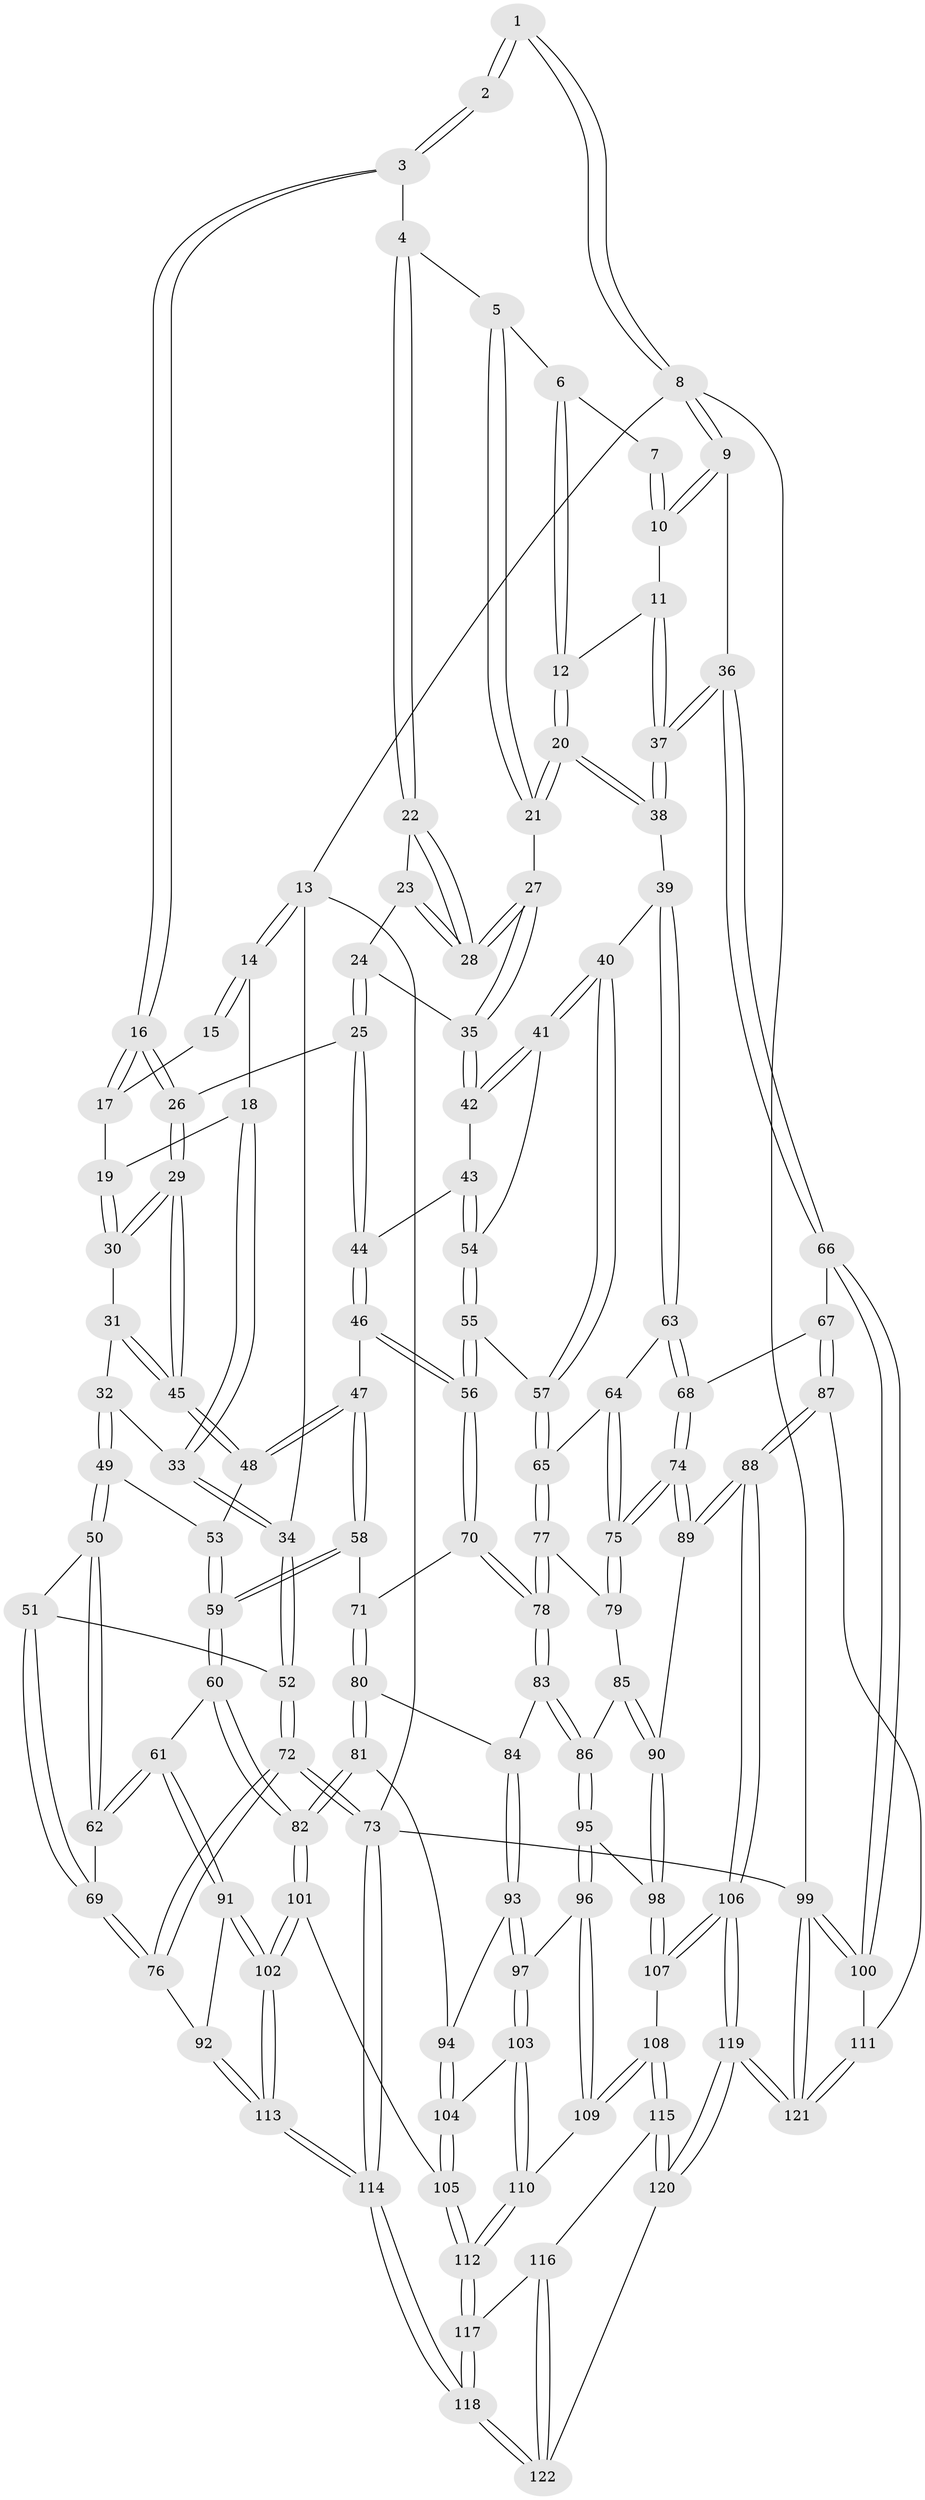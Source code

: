 // coarse degree distribution, {4: 0.47435897435897434, 5: 0.34615384615384615, 6: 0.0641025641025641, 2: 0.02564102564102564, 3: 0.08974358974358974}
// Generated by graph-tools (version 1.1) at 2025/42/03/06/25 10:42:27]
// undirected, 122 vertices, 302 edges
graph export_dot {
graph [start="1"]
  node [color=gray90,style=filled];
  1 [pos="+0.8669672773845459+0"];
  2 [pos="+0.5365325635654766+0"];
  3 [pos="+0.5722970618506731+0"];
  4 [pos="+0.6104122435402164+0.036329677201094514"];
  5 [pos="+0.6456029657222062+0.05960494099686089"];
  6 [pos="+0.7443412320630547+0.0464156552939994"];
  7 [pos="+0.863265177181355+0"];
  8 [pos="+1+0"];
  9 [pos="+1+0.1980063887537609"];
  10 [pos="+0.8638076656550662+0.10275605817360091"];
  11 [pos="+0.8108366421216747+0.14953747939954745"];
  12 [pos="+0.8052227893581547+0.15267076314216396"];
  13 [pos="+0+0"];
  14 [pos="+0+0"];
  15 [pos="+0.4378422488840188+0"];
  16 [pos="+0.4755538344964398+0.1521668685676027"];
  17 [pos="+0.3962790560758933+0.004118499749253253"];
  18 [pos="+0.2551062182480954+0.09593425738546442"];
  19 [pos="+0.3535935101315704+0.0907359640624146"];
  20 [pos="+0.7774053904555395+0.18064698286316985"];
  21 [pos="+0.7347040294811144+0.17508880210716876"];
  22 [pos="+0.5945217551414561+0.10219843055963654"];
  23 [pos="+0.5772710033850907+0.13558051479787922"];
  24 [pos="+0.545528213211665+0.18179333217464227"];
  25 [pos="+0.5017121412732831+0.2076695421591253"];
  26 [pos="+0.47235385630693666+0.19895799495777286"];
  27 [pos="+0.6698483219021848+0.2056163481031532"];
  28 [pos="+0.6672468083263382+0.20260755581087647"];
  29 [pos="+0.44072726426201475+0.20855078684807507"];
  30 [pos="+0.37239462938919826+0.16216448392318222"];
  31 [pos="+0.25423879307801717+0.2113257944180137"];
  32 [pos="+0.2438955094993898+0.21175987262185567"];
  33 [pos="+0.24064083810651804+0.18955073506630768"];
  34 [pos="+0+0"];
  35 [pos="+0.6664184206194015+0.20866592480869423"];
  36 [pos="+1+0.3687649804568175"];
  37 [pos="+1+0.33881704368053245"];
  38 [pos="+0.798325252210024+0.2821176097758784"];
  39 [pos="+0.7725601890866669+0.32464251134230687"];
  40 [pos="+0.693696579913925+0.3247103148834232"];
  41 [pos="+0.6496962873350064+0.27773927902018525"];
  42 [pos="+0.6557725376318954+0.2319988740351502"];
  43 [pos="+0.5342406683829778+0.24768182592274854"];
  44 [pos="+0.5257905065604399+0.24295325293834724"];
  45 [pos="+0.39425555157425146+0.2944815835176275"];
  46 [pos="+0.5011475717307141+0.3717308961148959"];
  47 [pos="+0.4514581565220122+0.36468120942602306"];
  48 [pos="+0.39291331366985766+0.3041093339189205"];
  49 [pos="+0.18173222040839207+0.28612779963758284"];
  50 [pos="+0.17064134135189507+0.2917334004589851"];
  51 [pos="+0.056984182526380336+0.25992670414908237"];
  52 [pos="+0+0.11829946581820626"];
  53 [pos="+0.3375468182965923+0.34335132679948716"];
  54 [pos="+0.5942461568332317+0.30463634993045513"];
  55 [pos="+0.5814294329536919+0.3981101006141327"];
  56 [pos="+0.5522686326694365+0.4087709368247331"];
  57 [pos="+0.6259334093789571+0.4066791861512196"];
  58 [pos="+0.4247386715279538+0.41256601827643624"];
  59 [pos="+0.31562272998753044+0.48946237998150155"];
  60 [pos="+0.29923829885443887+0.5220565829438821"];
  61 [pos="+0.28640689326987995+0.5223477285124495"];
  62 [pos="+0.19884806240913191+0.4667550581251656"];
  63 [pos="+0.7796720168713459+0.38604594641030493"];
  64 [pos="+0.7196040172688287+0.4311755848426677"];
  65 [pos="+0.6484768771767244+0.4269659373301435"];
  66 [pos="+1+0.4224186430402271"];
  67 [pos="+0.9073606055503429+0.46820467598540233"];
  68 [pos="+0.8736119662722938+0.4717288680264022"];
  69 [pos="+0.06865700212071779+0.5040054560757379"];
  70 [pos="+0.5480114329343028+0.4207079204900682"];
  71 [pos="+0.47481755059979536+0.4796706398029199"];
  72 [pos="+0+0.5796944551834441"];
  73 [pos="+0+1"];
  74 [pos="+0.7739375429347491+0.5678844983531204"];
  75 [pos="+0.7441853039354777+0.5353124327456013"];
  76 [pos="+0+0.5775347754582938"];
  77 [pos="+0.6523371119576207+0.5008766998353795"];
  78 [pos="+0.566591421463158+0.5096254578659376"];
  79 [pos="+0.6536433327518575+0.5031804437165323"];
  80 [pos="+0.45386933309034694+0.5164386253815595"];
  81 [pos="+0.3526290174415026+0.5523100667616956"];
  82 [pos="+0.33916288542967027+0.5498784858425536"];
  83 [pos="+0.5597851734515934+0.5361876803152078"];
  84 [pos="+0.525886693249974+0.5559106423698549"];
  85 [pos="+0.6320674687022829+0.562845390448937"];
  86 [pos="+0.6079278408871022+0.5697583230256136"];
  87 [pos="+0.858164287634155+0.7548558626732098"];
  88 [pos="+0.808287462094143+0.7510097461360625"];
  89 [pos="+0.7706509451412064+0.5875258115353013"];
  90 [pos="+0.6723433524822784+0.5887861357696939"];
  91 [pos="+0.1763392209262198+0.6755407618120595"];
  92 [pos="+0.07678091824253017+0.6513409128705537"];
  93 [pos="+0.5217838360033388+0.5935207272926479"];
  94 [pos="+0.41494078026293585+0.6077354196714678"];
  95 [pos="+0.5895259643663384+0.6461886093787047"];
  96 [pos="+0.5738832142296864+0.6514298102050357"];
  97 [pos="+0.5412524074667237+0.6474212676540095"];
  98 [pos="+0.6265594230940877+0.6560197019836155"];
  99 [pos="+1+1"];
  100 [pos="+1+0.7558015676092058"];
  101 [pos="+0.33581023301848645+0.7604189238238385"];
  102 [pos="+0.2264720956446215+0.7855528115116744"];
  103 [pos="+0.5032363195580787+0.6769718337142806"];
  104 [pos="+0.4247512236652214+0.6242289490389394"];
  105 [pos="+0.4032433285805438+0.7841154537657368"];
  106 [pos="+0.7933120780438369+0.7600202839111931"];
  107 [pos="+0.7517112592532287+0.7633115815309216"];
  108 [pos="+0.6353354705770454+0.8127218790307138"];
  109 [pos="+0.5873863652779062+0.7643569184018637"];
  110 [pos="+0.4883868219545643+0.7289837729617151"];
  111 [pos="+0.8787252524216941+0.757587509774792"];
  112 [pos="+0.41307956747825586+0.7903065369508596"];
  113 [pos="+0.041738390358118424+1"];
  114 [pos="+0+1"];
  115 [pos="+0.6275595663880452+0.8231822488506693"];
  116 [pos="+0.5584686801008444+0.852253779764714"];
  117 [pos="+0.42723197578285743+0.8257614377398081"];
  118 [pos="+0.3605091353017647+1"];
  119 [pos="+0.739410489371347+1"];
  120 [pos="+0.6702930093491664+1"];
  121 [pos="+0.8675913571753077+1"];
  122 [pos="+0.4957475183067439+1"];
  1 -- 2;
  1 -- 2;
  1 -- 8;
  1 -- 8;
  2 -- 3;
  2 -- 3;
  3 -- 4;
  3 -- 16;
  3 -- 16;
  4 -- 5;
  4 -- 22;
  4 -- 22;
  5 -- 6;
  5 -- 21;
  5 -- 21;
  6 -- 7;
  6 -- 12;
  6 -- 12;
  7 -- 10;
  7 -- 10;
  8 -- 9;
  8 -- 9;
  8 -- 13;
  8 -- 99;
  9 -- 10;
  9 -- 10;
  9 -- 36;
  10 -- 11;
  11 -- 12;
  11 -- 37;
  11 -- 37;
  12 -- 20;
  12 -- 20;
  13 -- 14;
  13 -- 14;
  13 -- 34;
  13 -- 73;
  14 -- 15;
  14 -- 15;
  14 -- 18;
  15 -- 17;
  16 -- 17;
  16 -- 17;
  16 -- 26;
  16 -- 26;
  17 -- 19;
  18 -- 19;
  18 -- 33;
  18 -- 33;
  19 -- 30;
  19 -- 30;
  20 -- 21;
  20 -- 21;
  20 -- 38;
  20 -- 38;
  21 -- 27;
  22 -- 23;
  22 -- 28;
  22 -- 28;
  23 -- 24;
  23 -- 28;
  23 -- 28;
  24 -- 25;
  24 -- 25;
  24 -- 35;
  25 -- 26;
  25 -- 44;
  25 -- 44;
  26 -- 29;
  26 -- 29;
  27 -- 28;
  27 -- 28;
  27 -- 35;
  27 -- 35;
  29 -- 30;
  29 -- 30;
  29 -- 45;
  29 -- 45;
  30 -- 31;
  31 -- 32;
  31 -- 45;
  31 -- 45;
  32 -- 33;
  32 -- 49;
  32 -- 49;
  33 -- 34;
  33 -- 34;
  34 -- 52;
  34 -- 52;
  35 -- 42;
  35 -- 42;
  36 -- 37;
  36 -- 37;
  36 -- 66;
  36 -- 66;
  37 -- 38;
  37 -- 38;
  38 -- 39;
  39 -- 40;
  39 -- 63;
  39 -- 63;
  40 -- 41;
  40 -- 41;
  40 -- 57;
  40 -- 57;
  41 -- 42;
  41 -- 42;
  41 -- 54;
  42 -- 43;
  43 -- 44;
  43 -- 54;
  43 -- 54;
  44 -- 46;
  44 -- 46;
  45 -- 48;
  45 -- 48;
  46 -- 47;
  46 -- 56;
  46 -- 56;
  47 -- 48;
  47 -- 48;
  47 -- 58;
  47 -- 58;
  48 -- 53;
  49 -- 50;
  49 -- 50;
  49 -- 53;
  50 -- 51;
  50 -- 62;
  50 -- 62;
  51 -- 52;
  51 -- 69;
  51 -- 69;
  52 -- 72;
  52 -- 72;
  53 -- 59;
  53 -- 59;
  54 -- 55;
  54 -- 55;
  55 -- 56;
  55 -- 56;
  55 -- 57;
  56 -- 70;
  56 -- 70;
  57 -- 65;
  57 -- 65;
  58 -- 59;
  58 -- 59;
  58 -- 71;
  59 -- 60;
  59 -- 60;
  60 -- 61;
  60 -- 82;
  60 -- 82;
  61 -- 62;
  61 -- 62;
  61 -- 91;
  61 -- 91;
  62 -- 69;
  63 -- 64;
  63 -- 68;
  63 -- 68;
  64 -- 65;
  64 -- 75;
  64 -- 75;
  65 -- 77;
  65 -- 77;
  66 -- 67;
  66 -- 100;
  66 -- 100;
  67 -- 68;
  67 -- 87;
  67 -- 87;
  68 -- 74;
  68 -- 74;
  69 -- 76;
  69 -- 76;
  70 -- 71;
  70 -- 78;
  70 -- 78;
  71 -- 80;
  71 -- 80;
  72 -- 73;
  72 -- 73;
  72 -- 76;
  72 -- 76;
  73 -- 114;
  73 -- 114;
  73 -- 99;
  74 -- 75;
  74 -- 75;
  74 -- 89;
  74 -- 89;
  75 -- 79;
  75 -- 79;
  76 -- 92;
  77 -- 78;
  77 -- 78;
  77 -- 79;
  78 -- 83;
  78 -- 83;
  79 -- 85;
  80 -- 81;
  80 -- 81;
  80 -- 84;
  81 -- 82;
  81 -- 82;
  81 -- 94;
  82 -- 101;
  82 -- 101;
  83 -- 84;
  83 -- 86;
  83 -- 86;
  84 -- 93;
  84 -- 93;
  85 -- 86;
  85 -- 90;
  85 -- 90;
  86 -- 95;
  86 -- 95;
  87 -- 88;
  87 -- 88;
  87 -- 111;
  88 -- 89;
  88 -- 89;
  88 -- 106;
  88 -- 106;
  89 -- 90;
  90 -- 98;
  90 -- 98;
  91 -- 92;
  91 -- 102;
  91 -- 102;
  92 -- 113;
  92 -- 113;
  93 -- 94;
  93 -- 97;
  93 -- 97;
  94 -- 104;
  94 -- 104;
  95 -- 96;
  95 -- 96;
  95 -- 98;
  96 -- 97;
  96 -- 109;
  96 -- 109;
  97 -- 103;
  97 -- 103;
  98 -- 107;
  98 -- 107;
  99 -- 100;
  99 -- 100;
  99 -- 121;
  99 -- 121;
  100 -- 111;
  101 -- 102;
  101 -- 102;
  101 -- 105;
  102 -- 113;
  102 -- 113;
  103 -- 104;
  103 -- 110;
  103 -- 110;
  104 -- 105;
  104 -- 105;
  105 -- 112;
  105 -- 112;
  106 -- 107;
  106 -- 107;
  106 -- 119;
  106 -- 119;
  107 -- 108;
  108 -- 109;
  108 -- 109;
  108 -- 115;
  108 -- 115;
  109 -- 110;
  110 -- 112;
  110 -- 112;
  111 -- 121;
  111 -- 121;
  112 -- 117;
  112 -- 117;
  113 -- 114;
  113 -- 114;
  114 -- 118;
  114 -- 118;
  115 -- 116;
  115 -- 120;
  115 -- 120;
  116 -- 117;
  116 -- 122;
  116 -- 122;
  117 -- 118;
  117 -- 118;
  118 -- 122;
  118 -- 122;
  119 -- 120;
  119 -- 120;
  119 -- 121;
  119 -- 121;
  120 -- 122;
}
